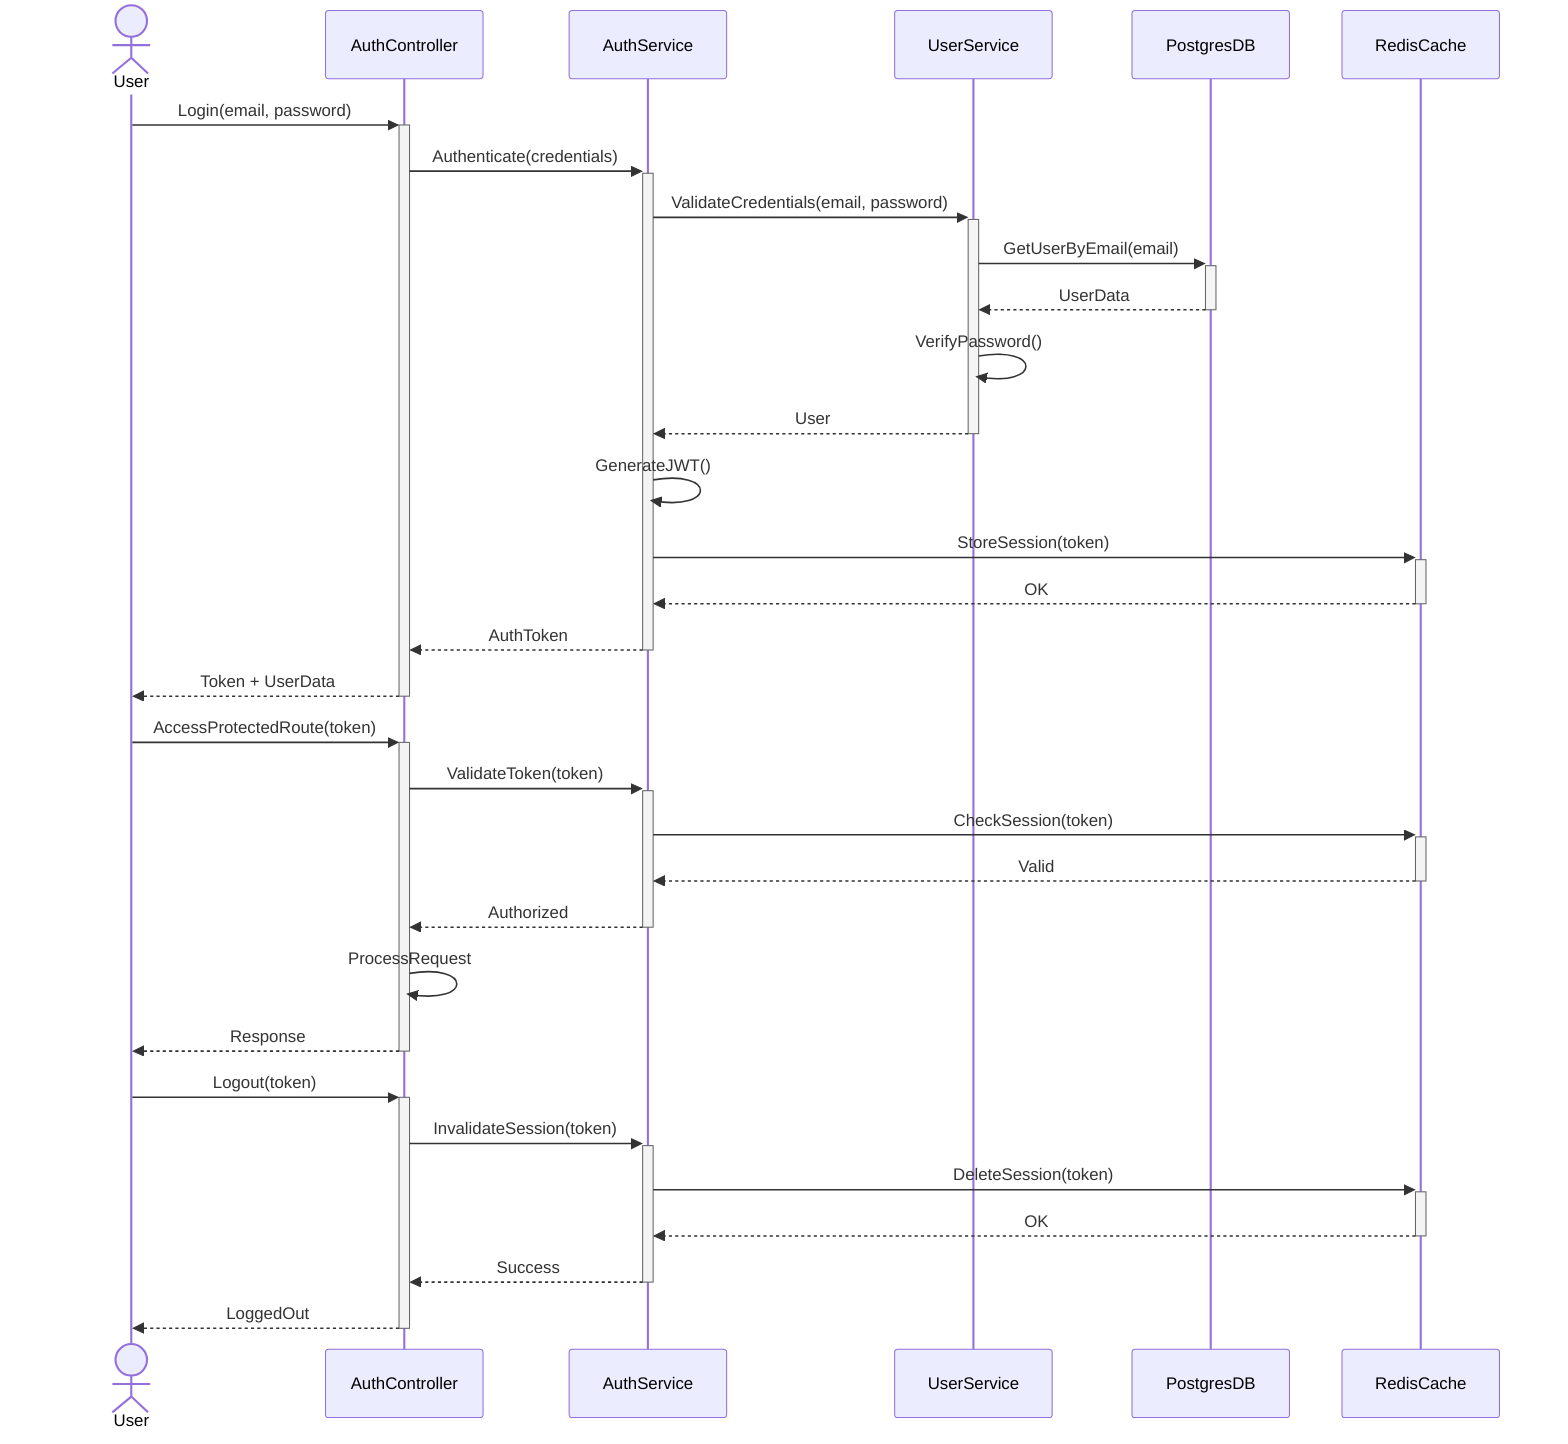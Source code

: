 sequenceDiagram
    actor User
    participant API as AuthController
    participant AS as AuthService
    participant US as UserService
    participant DB as PostgresDB
    participant Cache as RedisCache

    %% Login Flow
    User->>+API: Login(email, password)
    API->>+AS: Authenticate(credentials)
    AS->>+US: ValidateCredentials(email, password)
    US->>+DB: GetUserByEmail(email)
    DB-->>-US: UserData
    US->>US: VerifyPassword()
    US-->>-AS: User
    AS->>AS: GenerateJWT()
    AS->>+Cache: StoreSession(token)
    Cache-->>-AS: OK
    AS-->>-API: AuthToken
    API-->>-User: Token + UserData

    %% Protected Route Access
    User->>+API: AccessProtectedRoute(token)
    API->>+AS: ValidateToken(token)
    AS->>+Cache: CheckSession(token)
    Cache-->>-AS: Valid
    AS-->>-API: Authorized
    API->>API: ProcessRequest
    API-->>-User: Response

    %% Logout Flow
    User->>+API: Logout(token)
    API->>+AS: InvalidateSession(token)
    AS->>+Cache: DeleteSession(token)
    Cache-->>-AS: OK
    AS-->>-API: Success
    API-->>-User: LoggedOut
